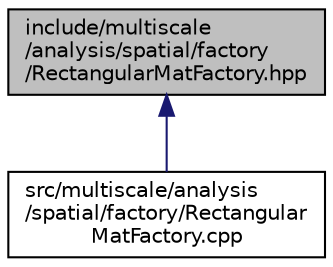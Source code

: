 digraph "include/multiscale/analysis/spatial/factory/RectangularMatFactory.hpp"
{
  edge [fontname="Helvetica",fontsize="10",labelfontname="Helvetica",labelfontsize="10"];
  node [fontname="Helvetica",fontsize="10",shape=record];
  Node1 [label="include/multiscale\l/analysis/spatial/factory\l/RectangularMatFactory.hpp",height=0.2,width=0.4,color="black", fillcolor="grey75", style="filled" fontcolor="black"];
  Node1 -> Node2 [dir="back",color="midnightblue",fontsize="10",style="solid",fontname="Helvetica"];
  Node2 [label="src/multiscale/analysis\l/spatial/factory/Rectangular\lMatFactory.cpp",height=0.2,width=0.4,color="black", fillcolor="white", style="filled",URL="$RectangularMatFactory_8cpp.html"];
}
